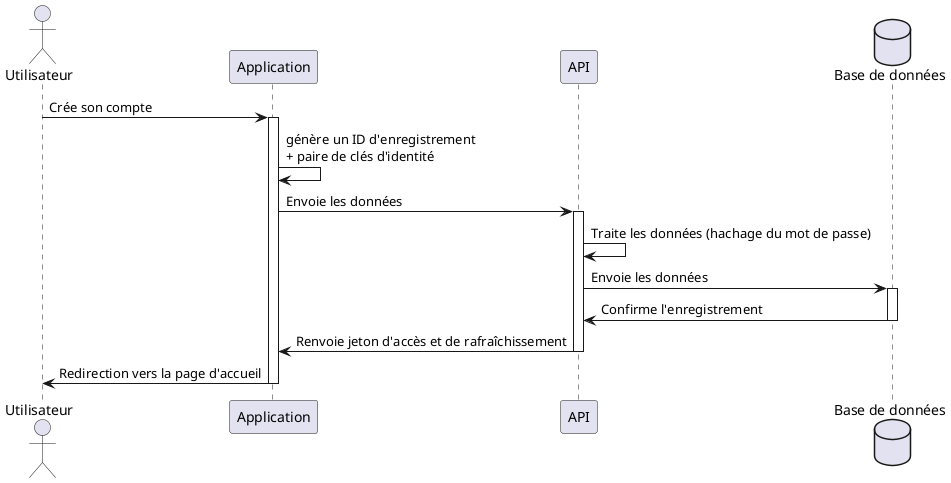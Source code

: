 @startuml registration
actor "Utilisateur" as User
participant "Application" as Client
participant "API" as API
database "Base de données" as DB

User -> Client : Crée son compte
activate Client
Client -> Client : génère un ID d'enregistrement \n+ paire de clés d'identité
Client -> API : Envoie les données
activate API
API -> API : Traite les données (hachage du mot de passe)
API -> DB : Envoie les données
activate DB
DB -> API : Confirme l'enregistrement
deactivate DB
API -> Client : Renvoie jeton d'accès et de rafraîchissement
deactivate API
Client -> User : Redirection vers la page d'accueil 
deactivate Client
@enduml
